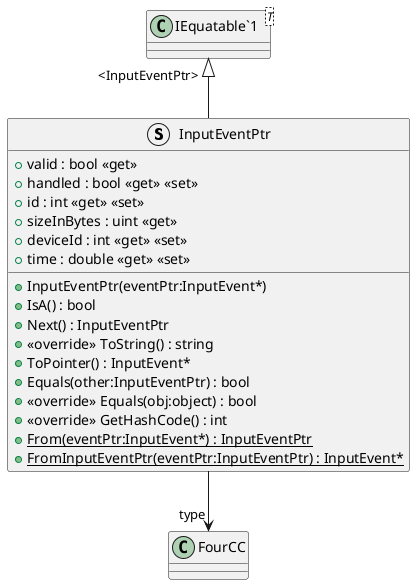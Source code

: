 @startuml
struct InputEventPtr {
    + InputEventPtr(eventPtr:InputEvent*)
    + valid : bool <<get>>
    + handled : bool <<get>> <<set>>
    + id : int <<get>> <<set>>
    + sizeInBytes : uint <<get>>
    + deviceId : int <<get>> <<set>>
    + time : double <<get>> <<set>>
    + IsA() : bool
    + Next() : InputEventPtr
    + <<override>> ToString() : string
    + ToPointer() : InputEvent*
    + Equals(other:InputEventPtr) : bool
    + <<override>> Equals(obj:object) : bool
    + <<override>> GetHashCode() : int
    + {static} From(eventPtr:InputEvent*) : InputEventPtr
    + {static} FromInputEventPtr(eventPtr:InputEventPtr) : InputEvent*
}
class "IEquatable`1"<T> {
}
"IEquatable`1" "<InputEventPtr>" <|-- InputEventPtr
InputEventPtr --> "type" FourCC
@enduml
